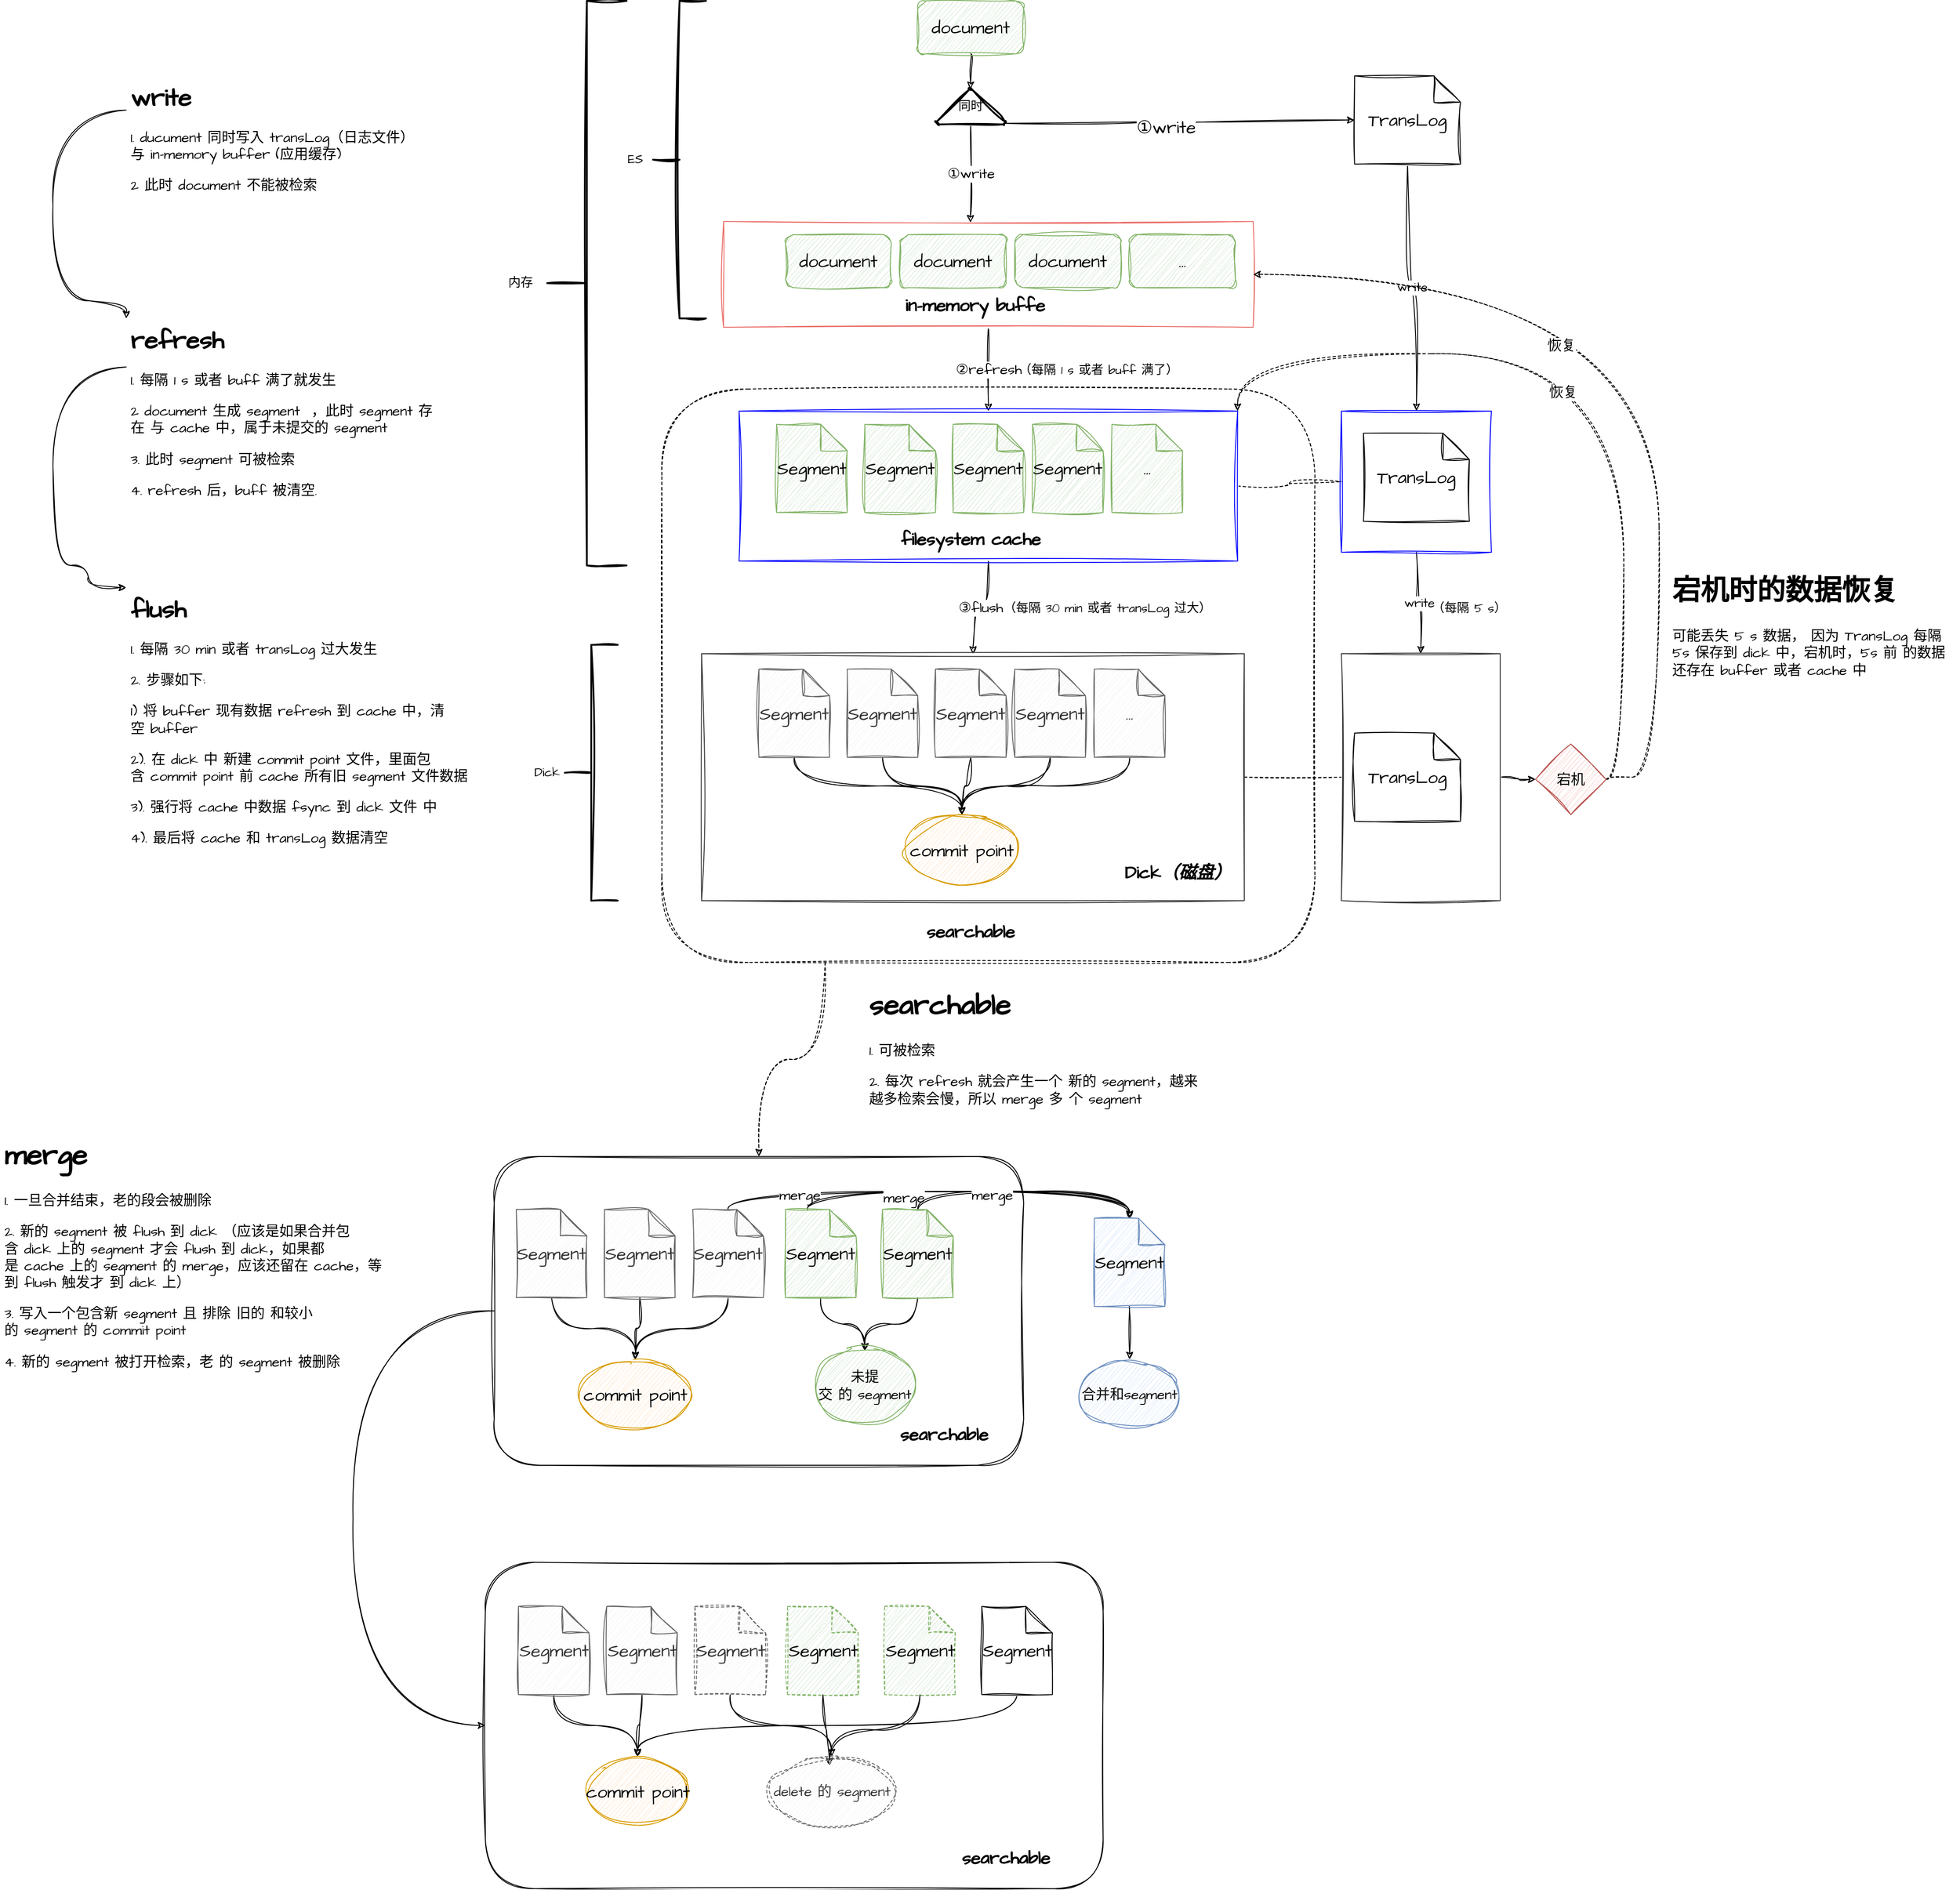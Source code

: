 <mxfile version="20.4.0" type="github">
  <diagram id="C5RBs43oDa-KdzZeNtuy" name="Page-1">
    <mxGraphModel dx="2557" dy="952" grid="1" gridSize="10" guides="1" tooltips="1" connect="1" arrows="0" fold="1" page="1" pageScale="1" pageWidth="827" pageHeight="1169" math="0" shadow="0">
      <root>
        <mxCell id="WIyWlLk6GJQsqaUBKTNV-0" />
        <mxCell id="WIyWlLk6GJQsqaUBKTNV-1" parent="WIyWlLk6GJQsqaUBKTNV-0" />
        <mxCell id="B6rhOWFwD2jO_KiX5RUi-125" value="" style="rounded=1;whiteSpace=wrap;html=1;glass=0;sketch=1;hachureGap=4;jiggle=2;fontFamily=Architects Daughter;fontSource=https%3A%2F%2Ffonts.googleapis.com%2Fcss%3Ffamily%3DArchitects%2BDaughter;fontSize=16;" vertex="1" parent="WIyWlLk6GJQsqaUBKTNV-1">
          <mxGeometry x="-150" y="1890" width="700" height="370" as="geometry" />
        </mxCell>
        <mxCell id="B6rhOWFwD2jO_KiX5RUi-90" style="edgeStyle=orthogonalEdgeStyle;curved=1;rounded=0;sketch=1;hachureGap=4;jiggle=2;orthogonalLoop=1;jettySize=auto;html=1;exitX=0.25;exitY=1;exitDx=0;exitDy=0;dashed=1;fontFamily=Architects Daughter;fontSource=https%3A%2F%2Ffonts.googleapis.com%2Fcss%3Ffamily%3DArchitects%2BDaughter;fontSize=16;endArrow=classic;endFill=1;" edge="1" parent="WIyWlLk6GJQsqaUBKTNV-1" source="B6rhOWFwD2jO_KiX5RUi-83" target="B6rhOWFwD2jO_KiX5RUi-91">
          <mxGeometry relative="1" as="geometry">
            <mxPoint x="235.714" y="1570" as="targetPoint" />
          </mxGeometry>
        </mxCell>
        <mxCell id="B6rhOWFwD2jO_KiX5RUi-83" value="" style="rounded=1;whiteSpace=wrap;html=1;sketch=1;hachureGap=4;jiggle=2;strokeColor=#000000;fontFamily=Architects Daughter;fontSource=https%3A%2F%2Ffonts.googleapis.com%2Fcss%3Ffamily%3DArchitects%2BDaughter;fontSize=16;dashed=1;fillColor=none;glass=0;" vertex="1" parent="WIyWlLk6GJQsqaUBKTNV-1">
          <mxGeometry x="50" y="560" width="740" height="650" as="geometry" />
        </mxCell>
        <mxCell id="B6rhOWFwD2jO_KiX5RUi-1" value="①write" style="edgeStyle=orthogonalEdgeStyle;rounded=0;sketch=1;hachureGap=4;jiggle=2;orthogonalLoop=1;jettySize=auto;html=1;fontFamily=Architects Daughter;fontSource=https%3A%2F%2Ffonts.googleapis.com%2Fcss%3Ffamily%3DArchitects%2BDaughter;fontSize=16;entryX=0.466;entryY=0.011;entryDx=0;entryDy=0;entryPerimeter=0;exitX=0.5;exitY=1;exitDx=0;exitDy=0;exitPerimeter=0;curved=1;" edge="1" parent="WIyWlLk6GJQsqaUBKTNV-1" source="B6rhOWFwD2jO_KiX5RUi-53" target="B6rhOWFwD2jO_KiX5RUi-2">
          <mxGeometry relative="1" as="geometry">
            <mxPoint x="400" y="360" as="targetPoint" />
          </mxGeometry>
        </mxCell>
        <mxCell id="B6rhOWFwD2jO_KiX5RUi-7" style="edgeStyle=orthogonalEdgeStyle;rounded=0;sketch=1;hachureGap=4;jiggle=2;orthogonalLoop=1;jettySize=auto;html=1;fontFamily=Architects Daughter;fontSource=https%3A%2F%2Ffonts.googleapis.com%2Fcss%3Ffamily%3DArchitects%2BDaughter;fontSize=16;exitX=0.99;exitY=0.97;exitDx=0;exitDy=0;exitPerimeter=0;curved=1;" edge="1" parent="WIyWlLk6GJQsqaUBKTNV-1" source="B6rhOWFwD2jO_KiX5RUi-53" target="B6rhOWFwD2jO_KiX5RUi-8">
          <mxGeometry relative="1" as="geometry">
            <mxPoint x="635" y="270" as="targetPoint" />
          </mxGeometry>
        </mxCell>
        <mxCell id="B6rhOWFwD2jO_KiX5RUi-9" value="①write" style="edgeLabel;html=1;align=center;verticalAlign=middle;resizable=0;points=[];fontSize=20;fontFamily=Architects Daughter;fontStyle=0" vertex="1" connectable="0" parent="B6rhOWFwD2jO_KiX5RUi-7">
          <mxGeometry x="-0.088" y="-4" relative="1" as="geometry">
            <mxPoint as="offset" />
          </mxGeometry>
        </mxCell>
        <mxCell id="B6rhOWFwD2jO_KiX5RUi-55" style="edgeStyle=orthogonalEdgeStyle;curved=1;rounded=0;sketch=1;hachureGap=4;jiggle=2;orthogonalLoop=1;jettySize=auto;html=1;exitX=0.5;exitY=1;exitDx=0;exitDy=0;entryX=0.5;entryY=0;entryDx=0;entryDy=0;entryPerimeter=0;fontFamily=Architects Daughter;fontSource=https%3A%2F%2Ffonts.googleapis.com%2Fcss%3Ffamily%3DArchitects%2BDaughter;fontSize=14;" edge="1" parent="WIyWlLk6GJQsqaUBKTNV-1" source="B6rhOWFwD2jO_KiX5RUi-0" target="B6rhOWFwD2jO_KiX5RUi-53">
          <mxGeometry relative="1" as="geometry" />
        </mxCell>
        <mxCell id="B6rhOWFwD2jO_KiX5RUi-0" value="document" style="rounded=1;whiteSpace=wrap;html=1;sketch=1;hachureGap=4;jiggle=2;fontFamily=Architects Daughter;fontSource=https%3A%2F%2Ffonts.googleapis.com%2Fcss%3Ffamily%3DArchitects%2BDaughter;fontSize=20;fillColor=#d5e8d4;strokeColor=#82b366;" vertex="1" parent="WIyWlLk6GJQsqaUBKTNV-1">
          <mxGeometry x="340" y="120" width="120" height="60" as="geometry" />
        </mxCell>
        <mxCell id="B6rhOWFwD2jO_KiX5RUi-10" value="②refresh" style="edgeStyle=orthogonalEdgeStyle;rounded=0;sketch=1;hachureGap=4;jiggle=2;orthogonalLoop=1;jettySize=auto;html=1;fontFamily=Architects Daughter;fontSource=https%3A%2F%2Ffonts.googleapis.com%2Fcss%3Ffamily%3DArchitects%2BDaughter;fontSize=16;" edge="1" parent="WIyWlLk6GJQsqaUBKTNV-1" source="B6rhOWFwD2jO_KiX5RUi-2" target="B6rhOWFwD2jO_KiX5RUi-11">
          <mxGeometry relative="1" as="geometry">
            <mxPoint x="420" y="520" as="targetPoint" />
          </mxGeometry>
        </mxCell>
        <mxCell id="B6rhOWFwD2jO_KiX5RUi-2" value="" style="rounded=0;whiteSpace=wrap;html=1;sketch=1;hachureGap=4;jiggle=2;fontFamily=Architects Daughter;fontSource=https%3A%2F%2Ffonts.googleapis.com%2Fcss%3Ffamily%3DArchitects%2BDaughter;fontSize=20;strokeColor=#EA6B66;" vertex="1" parent="WIyWlLk6GJQsqaUBKTNV-1">
          <mxGeometry x="120" y="370" width="600" height="120" as="geometry" />
        </mxCell>
        <mxCell id="B6rhOWFwD2jO_KiX5RUi-3" value="document" style="rounded=1;whiteSpace=wrap;html=1;sketch=1;hachureGap=4;jiggle=2;fontFamily=Architects Daughter;fontSource=https%3A%2F%2Ffonts.googleapis.com%2Fcss%3Ffamily%3DArchitects%2BDaughter;fontSize=20;fillColor=#d5e8d4;strokeColor=#82b366;" vertex="1" parent="WIyWlLk6GJQsqaUBKTNV-1">
          <mxGeometry x="190" y="385" width="120" height="60" as="geometry" />
        </mxCell>
        <mxCell id="B6rhOWFwD2jO_KiX5RUi-4" value="document" style="rounded=1;whiteSpace=wrap;html=1;sketch=1;hachureGap=4;jiggle=2;fontFamily=Architects Daughter;fontSource=https%3A%2F%2Ffonts.googleapis.com%2Fcss%3Ffamily%3DArchitects%2BDaughter;fontSize=20;fillColor=#d5e8d4;strokeColor=#82b366;" vertex="1" parent="WIyWlLk6GJQsqaUBKTNV-1">
          <mxGeometry x="320" y="385" width="120" height="60" as="geometry" />
        </mxCell>
        <mxCell id="B6rhOWFwD2jO_KiX5RUi-5" value="document" style="rounded=1;whiteSpace=wrap;html=1;sketch=1;hachureGap=4;jiggle=2;fontFamily=Architects Daughter;fontSource=https%3A%2F%2Ffonts.googleapis.com%2Fcss%3Ffamily%3DArchitects%2BDaughter;fontSize=20;fillColor=#d5e8d4;strokeColor=#82b366;" vertex="1" parent="WIyWlLk6GJQsqaUBKTNV-1">
          <mxGeometry x="450" y="385" width="120" height="60" as="geometry" />
        </mxCell>
        <mxCell id="B6rhOWFwD2jO_KiX5RUi-6" value="..." style="rounded=1;whiteSpace=wrap;html=1;sketch=1;hachureGap=4;jiggle=2;fontFamily=Architects Daughter;fontSource=https%3A%2F%2Ffonts.googleapis.com%2Fcss%3Ffamily%3DArchitects%2BDaughter;fontSize=20;fillColor=#d5e8d4;strokeColor=#82b366;" vertex="1" parent="WIyWlLk6GJQsqaUBKTNV-1">
          <mxGeometry x="580" y="385" width="120" height="60" as="geometry" />
        </mxCell>
        <mxCell id="B6rhOWFwD2jO_KiX5RUi-60" value="write" style="edgeStyle=orthogonalEdgeStyle;curved=1;rounded=0;sketch=1;hachureGap=4;jiggle=2;orthogonalLoop=1;jettySize=auto;html=1;entryX=0.5;entryY=0;entryDx=0;entryDy=0;fontFamily=Architects Daughter;fontSource=https%3A%2F%2Ffonts.googleapis.com%2Fcss%3Ffamily%3DArchitects%2BDaughter;fontSize=14;" edge="1" parent="WIyWlLk6GJQsqaUBKTNV-1" source="B6rhOWFwD2jO_KiX5RUi-8" target="B6rhOWFwD2jO_KiX5RUi-59">
          <mxGeometry relative="1" as="geometry" />
        </mxCell>
        <mxCell id="B6rhOWFwD2jO_KiX5RUi-8" value="TransLog" style="shape=note;whiteSpace=wrap;html=1;backgroundOutline=1;darkOpacity=0.05;sketch=1;hachureGap=4;jiggle=2;fontFamily=Architects Daughter;fontSource=https%3A%2F%2Ffonts.googleapis.com%2Fcss%3Ffamily%3DArchitects%2BDaughter;fontSize=20;" vertex="1" parent="WIyWlLk6GJQsqaUBKTNV-1">
          <mxGeometry x="835" y="205" width="120" height="100" as="geometry" />
        </mxCell>
        <mxCell id="B6rhOWFwD2jO_KiX5RUi-38" value="③flush" style="edgeStyle=orthogonalEdgeStyle;curved=1;rounded=0;sketch=1;hachureGap=4;jiggle=2;orthogonalLoop=1;jettySize=auto;html=1;entryX=0.5;entryY=0;entryDx=0;entryDy=0;fontFamily=Architects Daughter;fontSource=https%3A%2F%2Ffonts.googleapis.com%2Fcss%3Ffamily%3DArchitects%2BDaughter;fontSize=16;" edge="1" parent="WIyWlLk6GJQsqaUBKTNV-1" source="B6rhOWFwD2jO_KiX5RUi-11" target="B6rhOWFwD2jO_KiX5RUi-24">
          <mxGeometry relative="1" as="geometry" />
        </mxCell>
        <mxCell id="B6rhOWFwD2jO_KiX5RUi-61" style="edgeStyle=orthogonalEdgeStyle;curved=1;rounded=0;sketch=1;hachureGap=4;jiggle=2;orthogonalLoop=1;jettySize=auto;html=1;exitX=1;exitY=0.5;exitDx=0;exitDy=0;entryX=0;entryY=0.5;entryDx=0;entryDy=0;fontFamily=Architects Daughter;fontSource=https%3A%2F%2Ffonts.googleapis.com%2Fcss%3Ffamily%3DArchitects%2BDaughter;fontSize=14;endArrow=none;endFill=0;dashed=1;" edge="1" parent="WIyWlLk6GJQsqaUBKTNV-1" source="B6rhOWFwD2jO_KiX5RUi-11" target="B6rhOWFwD2jO_KiX5RUi-59">
          <mxGeometry relative="1" as="geometry" />
        </mxCell>
        <mxCell id="B6rhOWFwD2jO_KiX5RUi-11" value="" style="rounded=0;whiteSpace=wrap;html=1;sketch=1;hachureGap=4;jiggle=2;fontFamily=Architects Daughter;fontSource=https%3A%2F%2Ffonts.googleapis.com%2Fcss%3Ffamily%3DArchitects%2BDaughter;fontSize=20;strokeColor=#0000FF;" vertex="1" parent="WIyWlLk6GJQsqaUBKTNV-1">
          <mxGeometry x="137.5" y="585" width="565" height="170" as="geometry" />
        </mxCell>
        <mxCell id="B6rhOWFwD2jO_KiX5RUi-12" value="Segment" style="shape=note;whiteSpace=wrap;html=1;backgroundOutline=1;darkOpacity=0.05;sketch=1;hachureGap=4;jiggle=2;fontFamily=Architects Daughter;fontSource=https%3A%2F%2Ffonts.googleapis.com%2Fcss%3Ffamily%3DArchitects%2BDaughter;fontSize=20;strokeColor=#82b366;fillColor=#d5e8d4;" vertex="1" parent="WIyWlLk6GJQsqaUBKTNV-1">
          <mxGeometry x="180" y="600" width="80" height="100" as="geometry" />
        </mxCell>
        <mxCell id="B6rhOWFwD2jO_KiX5RUi-13" value="Segment" style="shape=note;whiteSpace=wrap;html=1;backgroundOutline=1;darkOpacity=0.05;sketch=1;hachureGap=4;jiggle=2;fontFamily=Architects Daughter;fontSource=https%3A%2F%2Ffonts.googleapis.com%2Fcss%3Ffamily%3DArchitects%2BDaughter;fontSize=20;fillColor=#d5e8d4;strokeColor=#82b366;" vertex="1" parent="WIyWlLk6GJQsqaUBKTNV-1">
          <mxGeometry x="280" y="600" width="80" height="100" as="geometry" />
        </mxCell>
        <mxCell id="B6rhOWFwD2jO_KiX5RUi-14" value="Segment" style="shape=note;whiteSpace=wrap;html=1;backgroundOutline=1;darkOpacity=0.05;sketch=1;hachureGap=4;jiggle=2;fontFamily=Architects Daughter;fontSource=https%3A%2F%2Ffonts.googleapis.com%2Fcss%3Ffamily%3DArchitects%2BDaughter;fontSize=20;fillColor=#d5e8d4;strokeColor=#82b366;" vertex="1" parent="WIyWlLk6GJQsqaUBKTNV-1">
          <mxGeometry x="380" y="600" width="80" height="100" as="geometry" />
        </mxCell>
        <mxCell id="B6rhOWFwD2jO_KiX5RUi-15" value="Segment" style="shape=note;whiteSpace=wrap;html=1;backgroundOutline=1;darkOpacity=0.05;sketch=1;hachureGap=4;jiggle=2;fontFamily=Architects Daughter;fontSource=https%3A%2F%2Ffonts.googleapis.com%2Fcss%3Ffamily%3DArchitects%2BDaughter;fontSize=20;fillColor=#d5e8d4;strokeColor=#82b366;" vertex="1" parent="WIyWlLk6GJQsqaUBKTNV-1">
          <mxGeometry x="470" y="600" width="80" height="100" as="geometry" />
        </mxCell>
        <mxCell id="B6rhOWFwD2jO_KiX5RUi-16" value="..." style="shape=note;whiteSpace=wrap;html=1;backgroundOutline=1;darkOpacity=0.05;sketch=1;hachureGap=4;jiggle=2;fontFamily=Architects Daughter;fontSource=https%3A%2F%2Ffonts.googleapis.com%2Fcss%3Ffamily%3DArchitects%2BDaughter;fontSize=20;fillColor=#d5e8d4;strokeColor=#82b366;" vertex="1" parent="WIyWlLk6GJQsqaUBKTNV-1">
          <mxGeometry x="560" y="600" width="80" height="100" as="geometry" />
        </mxCell>
        <mxCell id="B6rhOWFwD2jO_KiX5RUi-67" style="edgeStyle=orthogonalEdgeStyle;curved=1;rounded=0;sketch=1;hachureGap=4;jiggle=2;orthogonalLoop=1;jettySize=auto;html=1;exitX=1;exitY=0.5;exitDx=0;exitDy=0;dashed=1;fontFamily=Architects Daughter;fontSource=https%3A%2F%2Ffonts.googleapis.com%2Fcss%3Ffamily%3DArchitects%2BDaughter;fontSize=14;endArrow=none;endFill=0;" edge="1" parent="WIyWlLk6GJQsqaUBKTNV-1" source="B6rhOWFwD2jO_KiX5RUi-24" target="B6rhOWFwD2jO_KiX5RUi-63">
          <mxGeometry relative="1" as="geometry" />
        </mxCell>
        <mxCell id="B6rhOWFwD2jO_KiX5RUi-24" value="" style="rounded=0;whiteSpace=wrap;html=1;sketch=1;hachureGap=4;jiggle=2;fontFamily=Architects Daughter;fontSource=https%3A%2F%2Ffonts.googleapis.com%2Fcss%3Ffamily%3DArchitects%2BDaughter;fontSize=20;strokeColor=#333333;" vertex="1" parent="WIyWlLk6GJQsqaUBKTNV-1">
          <mxGeometry x="95" y="860" width="615" height="280" as="geometry" />
        </mxCell>
        <mxCell id="B6rhOWFwD2jO_KiX5RUi-25" style="edgeStyle=orthogonalEdgeStyle;rounded=0;sketch=1;hachureGap=4;jiggle=2;orthogonalLoop=1;jettySize=auto;html=1;fontFamily=Architects Daughter;fontSource=https%3A%2F%2Ffonts.googleapis.com%2Fcss%3Ffamily%3DArchitects%2BDaughter;fontSize=16;curved=1;exitX=0.5;exitY=1;exitDx=0;exitDy=0;exitPerimeter=0;" edge="1" parent="WIyWlLk6GJQsqaUBKTNV-1" source="B6rhOWFwD2jO_KiX5RUi-26" target="B6rhOWFwD2jO_KiX5RUi-35">
          <mxGeometry relative="1" as="geometry" />
        </mxCell>
        <mxCell id="B6rhOWFwD2jO_KiX5RUi-26" value="Segment" style="shape=note;whiteSpace=wrap;html=1;backgroundOutline=1;darkOpacity=0.05;sketch=1;hachureGap=4;jiggle=2;fontFamily=Architects Daughter;fontSource=https%3A%2F%2Ffonts.googleapis.com%2Fcss%3Ffamily%3DArchitects%2BDaughter;fontSize=20;fillColor=#f5f5f5;fontColor=#333333;strokeColor=#666666;" vertex="1" parent="WIyWlLk6GJQsqaUBKTNV-1">
          <mxGeometry x="160" y="877.5" width="80" height="100" as="geometry" />
        </mxCell>
        <mxCell id="B6rhOWFwD2jO_KiX5RUi-27" style="edgeStyle=orthogonalEdgeStyle;curved=1;rounded=0;sketch=1;hachureGap=4;jiggle=2;orthogonalLoop=1;jettySize=auto;html=1;entryX=0.5;entryY=0;entryDx=0;entryDy=0;fontFamily=Architects Daughter;fontSource=https%3A%2F%2Ffonts.googleapis.com%2Fcss%3Ffamily%3DArchitects%2BDaughter;fontSize=16;" edge="1" parent="WIyWlLk6GJQsqaUBKTNV-1" source="B6rhOWFwD2jO_KiX5RUi-28" target="B6rhOWFwD2jO_KiX5RUi-35">
          <mxGeometry relative="1" as="geometry" />
        </mxCell>
        <mxCell id="B6rhOWFwD2jO_KiX5RUi-28" value="Segment" style="shape=note;whiteSpace=wrap;html=1;backgroundOutline=1;darkOpacity=0.05;sketch=1;hachureGap=4;jiggle=2;fontFamily=Architects Daughter;fontSource=https%3A%2F%2Ffonts.googleapis.com%2Fcss%3Ffamily%3DArchitects%2BDaughter;fontSize=20;fillColor=#f5f5f5;fontColor=#333333;strokeColor=#666666;" vertex="1" parent="WIyWlLk6GJQsqaUBKTNV-1">
          <mxGeometry x="260" y="877.5" width="80" height="100" as="geometry" />
        </mxCell>
        <mxCell id="B6rhOWFwD2jO_KiX5RUi-29" style="edgeStyle=orthogonalEdgeStyle;curved=1;rounded=0;sketch=1;hachureGap=4;jiggle=2;orthogonalLoop=1;jettySize=auto;html=1;entryX=0.5;entryY=0;entryDx=0;entryDy=0;fontFamily=Architects Daughter;fontSource=https%3A%2F%2Ffonts.googleapis.com%2Fcss%3Ffamily%3DArchitects%2BDaughter;fontSize=16;" edge="1" parent="WIyWlLk6GJQsqaUBKTNV-1" source="B6rhOWFwD2jO_KiX5RUi-30" target="B6rhOWFwD2jO_KiX5RUi-35">
          <mxGeometry relative="1" as="geometry" />
        </mxCell>
        <mxCell id="B6rhOWFwD2jO_KiX5RUi-30" value="Segment" style="shape=note;whiteSpace=wrap;html=1;backgroundOutline=1;darkOpacity=0.05;sketch=1;hachureGap=4;jiggle=2;fontFamily=Architects Daughter;fontSource=https%3A%2F%2Ffonts.googleapis.com%2Fcss%3Ffamily%3DArchitects%2BDaughter;fontSize=20;fillColor=#f5f5f5;fontColor=#333333;strokeColor=#666666;" vertex="1" parent="WIyWlLk6GJQsqaUBKTNV-1">
          <mxGeometry x="360" y="877.5" width="80" height="100" as="geometry" />
        </mxCell>
        <mxCell id="B6rhOWFwD2jO_KiX5RUi-31" style="edgeStyle=orthogonalEdgeStyle;curved=1;rounded=0;sketch=1;hachureGap=4;jiggle=2;orthogonalLoop=1;jettySize=auto;html=1;entryX=0.5;entryY=0;entryDx=0;entryDy=0;fontFamily=Architects Daughter;fontSource=https%3A%2F%2Ffonts.googleapis.com%2Fcss%3Ffamily%3DArchitects%2BDaughter;fontSize=16;exitX=0.5;exitY=1;exitDx=0;exitDy=0;exitPerimeter=0;" edge="1" parent="WIyWlLk6GJQsqaUBKTNV-1" source="B6rhOWFwD2jO_KiX5RUi-32" target="B6rhOWFwD2jO_KiX5RUi-35">
          <mxGeometry relative="1" as="geometry" />
        </mxCell>
        <mxCell id="B6rhOWFwD2jO_KiX5RUi-32" value="Segment" style="shape=note;whiteSpace=wrap;html=1;backgroundOutline=1;darkOpacity=0.05;sketch=1;hachureGap=4;jiggle=2;fontFamily=Architects Daughter;fontSource=https%3A%2F%2Ffonts.googleapis.com%2Fcss%3Ffamily%3DArchitects%2BDaughter;fontSize=20;fillColor=#f5f5f5;fontColor=#333333;strokeColor=#666666;" vertex="1" parent="WIyWlLk6GJQsqaUBKTNV-1">
          <mxGeometry x="450" y="877.5" width="80" height="100" as="geometry" />
        </mxCell>
        <mxCell id="B6rhOWFwD2jO_KiX5RUi-33" style="edgeStyle=orthogonalEdgeStyle;curved=1;rounded=0;sketch=1;hachureGap=4;jiggle=2;orthogonalLoop=1;jettySize=auto;html=1;fontFamily=Architects Daughter;fontSource=https%3A%2F%2Ffonts.googleapis.com%2Fcss%3Ffamily%3DArchitects%2BDaughter;fontSize=16;exitX=0.5;exitY=1;exitDx=0;exitDy=0;exitPerimeter=0;" edge="1" parent="WIyWlLk6GJQsqaUBKTNV-1" source="B6rhOWFwD2jO_KiX5RUi-34" target="B6rhOWFwD2jO_KiX5RUi-35">
          <mxGeometry relative="1" as="geometry" />
        </mxCell>
        <mxCell id="B6rhOWFwD2jO_KiX5RUi-34" value="..." style="shape=note;whiteSpace=wrap;html=1;backgroundOutline=1;darkOpacity=0.05;sketch=1;hachureGap=4;jiggle=2;fontFamily=Architects Daughter;fontSource=https%3A%2F%2Ffonts.googleapis.com%2Fcss%3Ffamily%3DArchitects%2BDaughter;fontSize=20;fillColor=#f5f5f5;fontColor=#333333;strokeColor=#666666;" vertex="1" parent="WIyWlLk6GJQsqaUBKTNV-1">
          <mxGeometry x="540" y="877.5" width="80" height="100" as="geometry" />
        </mxCell>
        <mxCell id="B6rhOWFwD2jO_KiX5RUi-35" value="commit point" style="ellipse;whiteSpace=wrap;html=1;sketch=1;hachureGap=4;jiggle=2;fontFamily=Architects Daughter;fontSource=https%3A%2F%2Ffonts.googleapis.com%2Fcss%3Ffamily%3DArchitects%2BDaughter;fontSize=20;fillColor=#ffe6cc;strokeColor=#d79b00;" vertex="1" parent="WIyWlLk6GJQsqaUBKTNV-1">
          <mxGeometry x="330" y="1042.5" width="120" height="80" as="geometry" />
        </mxCell>
        <mxCell id="B6rhOWFwD2jO_KiX5RUi-36" value="in-memory buffe" style="text;html=1;strokeColor=none;fillColor=none;align=center;verticalAlign=middle;whiteSpace=wrap;rounded=0;sketch=1;hachureGap=4;jiggle=2;fontFamily=Architects Daughter;fontSource=https%3A%2F%2Ffonts.googleapis.com%2Fcss%3Ffamily%3DArchitects%2BDaughter;fontSize=20;fontStyle=1" vertex="1" parent="WIyWlLk6GJQsqaUBKTNV-1">
          <mxGeometry x="310" y="450" width="190" height="30" as="geometry" />
        </mxCell>
        <mxCell id="B6rhOWFwD2jO_KiX5RUi-37" value="filesystem cache" style="text;html=1;strokeColor=none;fillColor=none;align=center;verticalAlign=middle;whiteSpace=wrap;rounded=0;sketch=1;hachureGap=4;jiggle=2;fontFamily=Architects Daughter;fontSource=https%3A%2F%2Ffonts.googleapis.com%2Fcss%3Ffamily%3DArchitects%2BDaughter;fontSize=20;fontStyle=1" vertex="1" parent="WIyWlLk6GJQsqaUBKTNV-1">
          <mxGeometry x="305" y="715" width="190" height="30" as="geometry" />
        </mxCell>
        <mxCell id="B6rhOWFwD2jO_KiX5RUi-39" value="Dick&lt;i&gt;（磁盘）&lt;/i&gt;" style="text;html=1;strokeColor=none;fillColor=none;align=center;verticalAlign=middle;whiteSpace=wrap;rounded=0;sketch=1;hachureGap=4;jiggle=2;fontFamily=Architects Daughter;fontSource=https%3A%2F%2Ffonts.googleapis.com%2Fcss%3Ffamily%3DArchitects%2BDaughter;fontSize=20;fontStyle=1" vertex="1" parent="WIyWlLk6GJQsqaUBKTNV-1">
          <mxGeometry x="540" y="1092.5" width="190" height="30" as="geometry" />
        </mxCell>
        <mxCell id="B6rhOWFwD2jO_KiX5RUi-41" value="（每隔 1&amp;nbsp;s&amp;nbsp;或者&amp;nbsp;buff&amp;nbsp;满了）" style="text;html=1;strokeColor=none;fillColor=none;align=center;verticalAlign=middle;whiteSpace=wrap;rounded=0;dashed=1;sketch=1;hachureGap=4;jiggle=2;fontFamily=Architects Daughter;fontSize=14;fontSource=https%3A%2F%2Ffonts.googleapis.com%2Fcss%3Ffamily%3DArchitects%2BDaughter;" vertex="1" parent="WIyWlLk6GJQsqaUBKTNV-1">
          <mxGeometry x="420" y="534" width="250" height="10" as="geometry" />
        </mxCell>
        <mxCell id="B6rhOWFwD2jO_KiX5RUi-45" value="（每隔 30&amp;nbsp;min&amp;nbsp;或者&amp;nbsp;transLog&amp;nbsp;过大）" style="text;html=1;strokeColor=none;fillColor=none;align=center;verticalAlign=middle;whiteSpace=wrap;rounded=0;dashed=1;sketch=1;hachureGap=4;jiggle=2;fontFamily=Architects Daughter;fontSize=14;fontSource=https%3A%2F%2Ffonts.googleapis.com%2Fcss%3Ffamily%3DArchitects%2BDaughter;" vertex="1" parent="WIyWlLk6GJQsqaUBKTNV-1">
          <mxGeometry x="410" y="804" width="290" height="10" as="geometry" />
        </mxCell>
        <mxCell id="B6rhOWFwD2jO_KiX5RUi-46" value="" style="strokeWidth=2;html=1;shape=mxgraph.flowchart.annotation_2;align=left;labelPosition=right;pointerEvents=1;sketch=1;hachureGap=4;jiggle=2;strokeColor=#000000;fontFamily=Architects Daughter;fontSource=https%3A%2F%2Ffonts.googleapis.com%2Fcss%3Ffamily%3DArchitects%2BDaughter;fontSize=14;" vertex="1" parent="WIyWlLk6GJQsqaUBKTNV-1">
          <mxGeometry x="40" y="120" width="60" height="360" as="geometry" />
        </mxCell>
        <mxCell id="B6rhOWFwD2jO_KiX5RUi-47" value="ES" style="text;html=1;strokeColor=none;fillColor=none;align=center;verticalAlign=middle;whiteSpace=wrap;rounded=0;sketch=1;hachureGap=4;jiggle=2;fontFamily=Architects Daughter;fontSource=https%3A%2F%2Ffonts.googleapis.com%2Fcss%3Ffamily%3DArchitects%2BDaughter;fontSize=14;" vertex="1" parent="WIyWlLk6GJQsqaUBKTNV-1">
          <mxGeometry x="-10" y="285" width="60" height="30" as="geometry" />
        </mxCell>
        <mxCell id="B6rhOWFwD2jO_KiX5RUi-48" value="" style="strokeWidth=2;html=1;shape=mxgraph.flowchart.annotation_2;align=left;labelPosition=right;pointerEvents=1;sketch=1;hachureGap=4;jiggle=2;strokeColor=#000000;fontFamily=Architects Daughter;fontSource=https%3A%2F%2Ffonts.googleapis.com%2Fcss%3Ffamily%3DArchitects%2BDaughter;fontSize=14;" vertex="1" parent="WIyWlLk6GJQsqaUBKTNV-1">
          <mxGeometry x="-80" y="120" width="90" height="640" as="geometry" />
        </mxCell>
        <mxCell id="B6rhOWFwD2jO_KiX5RUi-49" value="内存" style="text;html=1;strokeColor=none;fillColor=none;align=center;verticalAlign=middle;whiteSpace=wrap;rounded=0;sketch=1;hachureGap=4;jiggle=2;fontFamily=Architects Daughter;fontSource=https%3A%2F%2Ffonts.googleapis.com%2Fcss%3Ffamily%3DArchitects%2BDaughter;fontSize=14;" vertex="1" parent="WIyWlLk6GJQsqaUBKTNV-1">
          <mxGeometry x="-140" y="425" width="60" height="30" as="geometry" />
        </mxCell>
        <mxCell id="B6rhOWFwD2jO_KiX5RUi-50" value="" style="strokeWidth=2;html=1;shape=mxgraph.flowchart.annotation_2;align=left;labelPosition=right;pointerEvents=1;sketch=1;hachureGap=4;jiggle=2;strokeColor=#000000;fontFamily=Architects Daughter;fontSource=https%3A%2F%2Ffonts.googleapis.com%2Fcss%3Ffamily%3DArchitects%2BDaughter;fontSize=14;" vertex="1" parent="WIyWlLk6GJQsqaUBKTNV-1">
          <mxGeometry x="-60" y="850" width="60" height="290" as="geometry" />
        </mxCell>
        <mxCell id="B6rhOWFwD2jO_KiX5RUi-51" value="Dick" style="text;html=1;strokeColor=none;fillColor=none;align=center;verticalAlign=middle;whiteSpace=wrap;rounded=0;sketch=1;hachureGap=4;jiggle=2;fontFamily=Architects Daughter;fontSource=https%3A%2F%2Ffonts.googleapis.com%2Fcss%3Ffamily%3DArchitects%2BDaughter;fontSize=14;" vertex="1" parent="WIyWlLk6GJQsqaUBKTNV-1">
          <mxGeometry x="-110" y="980" width="60" height="30" as="geometry" />
        </mxCell>
        <mxCell id="B6rhOWFwD2jO_KiX5RUi-53" value="同时" style="strokeWidth=2;html=1;shape=mxgraph.flowchart.extract_or_measurement;whiteSpace=wrap;sketch=1;hachureGap=4;jiggle=2;strokeColor=#000000;fontFamily=Architects Daughter;fontSource=https%3A%2F%2Ffonts.googleapis.com%2Fcss%3Ffamily%3DArchitects%2BDaughter;fontSize=14;" vertex="1" parent="WIyWlLk6GJQsqaUBKTNV-1">
          <mxGeometry x="361.25" y="220" width="77.5" height="40" as="geometry" />
        </mxCell>
        <mxCell id="B6rhOWFwD2jO_KiX5RUi-65" value="write" style="edgeStyle=orthogonalEdgeStyle;curved=1;rounded=0;sketch=1;hachureGap=4;jiggle=2;orthogonalLoop=1;jettySize=auto;html=1;exitX=0.5;exitY=1;exitDx=0;exitDy=0;entryX=0.5;entryY=0;entryDx=0;entryDy=0;fontFamily=Architects Daughter;fontSource=https%3A%2F%2Ffonts.googleapis.com%2Fcss%3Ffamily%3DArchitects%2BDaughter;fontSize=14;endArrow=classic;endFill=1;" edge="1" parent="WIyWlLk6GJQsqaUBKTNV-1" source="B6rhOWFwD2jO_KiX5RUi-59" target="B6rhOWFwD2jO_KiX5RUi-63">
          <mxGeometry relative="1" as="geometry" />
        </mxCell>
        <mxCell id="B6rhOWFwD2jO_KiX5RUi-59" value="" style="rounded=0;whiteSpace=wrap;html=1;sketch=1;hachureGap=4;jiggle=2;fontFamily=Architects Daughter;fontSource=https%3A%2F%2Ffonts.googleapis.com%2Fcss%3Ffamily%3DArchitects%2BDaughter;fontSize=20;strokeColor=#0000FF;" vertex="1" parent="WIyWlLk6GJQsqaUBKTNV-1">
          <mxGeometry x="820" y="585" width="170" height="160" as="geometry" />
        </mxCell>
        <mxCell id="B6rhOWFwD2jO_KiX5RUi-62" value="TransLog" style="shape=note;whiteSpace=wrap;html=1;backgroundOutline=1;darkOpacity=0.05;sketch=1;hachureGap=4;jiggle=2;fontFamily=Architects Daughter;fontSource=https%3A%2F%2Ffonts.googleapis.com%2Fcss%3Ffamily%3DArchitects%2BDaughter;fontSize=20;" vertex="1" parent="WIyWlLk6GJQsqaUBKTNV-1">
          <mxGeometry x="845" y="610" width="120" height="100" as="geometry" />
        </mxCell>
        <mxCell id="B6rhOWFwD2jO_KiX5RUi-77" style="edgeStyle=orthogonalEdgeStyle;curved=1;rounded=0;sketch=1;hachureGap=4;jiggle=2;orthogonalLoop=1;jettySize=auto;html=1;exitX=1;exitY=0.5;exitDx=0;exitDy=0;fontFamily=Architects Daughter;fontSource=https%3A%2F%2Ffonts.googleapis.com%2Fcss%3Ffamily%3DArchitects%2BDaughter;fontSize=16;endArrow=classic;endFill=1;" edge="1" parent="WIyWlLk6GJQsqaUBKTNV-1" source="B6rhOWFwD2jO_KiX5RUi-63" target="B6rhOWFwD2jO_KiX5RUi-78">
          <mxGeometry relative="1" as="geometry">
            <mxPoint x="1040" y="999.714" as="targetPoint" />
          </mxGeometry>
        </mxCell>
        <mxCell id="B6rhOWFwD2jO_KiX5RUi-63" value="" style="rounded=0;whiteSpace=wrap;html=1;sketch=1;hachureGap=4;jiggle=2;fontFamily=Architects Daughter;fontSource=https%3A%2F%2Ffonts.googleapis.com%2Fcss%3Ffamily%3DArchitects%2BDaughter;fontSize=20;strokeColor=#333333;" vertex="1" parent="WIyWlLk6GJQsqaUBKTNV-1">
          <mxGeometry x="820" y="860" width="180" height="280" as="geometry" />
        </mxCell>
        <mxCell id="B6rhOWFwD2jO_KiX5RUi-64" value="TransLog" style="shape=note;whiteSpace=wrap;html=1;backgroundOutline=1;darkOpacity=0.05;sketch=1;hachureGap=4;jiggle=2;fontFamily=Architects Daughter;fontSource=https%3A%2F%2Ffonts.googleapis.com%2Fcss%3Ffamily%3DArchitects%2BDaughter;fontSize=20;" vertex="1" parent="WIyWlLk6GJQsqaUBKTNV-1">
          <mxGeometry x="835" y="950" width="120" height="100" as="geometry" />
        </mxCell>
        <mxCell id="B6rhOWFwD2jO_KiX5RUi-66" value="（每隔 5 s）" style="text;html=1;strokeColor=none;fillColor=none;align=center;verticalAlign=middle;whiteSpace=wrap;rounded=0;dashed=1;sketch=1;hachureGap=4;jiggle=2;fontFamily=Architects Daughter;fontSize=14;fontSource=https%3A%2F%2Ffonts.googleapis.com%2Fcss%3Ffamily%3DArchitects%2BDaughter;" vertex="1" parent="WIyWlLk6GJQsqaUBKTNV-1">
          <mxGeometry x="820" y="804" width="290" height="10" as="geometry" />
        </mxCell>
        <mxCell id="B6rhOWFwD2jO_KiX5RUi-75" style="edgeStyle=orthogonalEdgeStyle;curved=1;rounded=0;sketch=1;hachureGap=4;jiggle=2;orthogonalLoop=1;jettySize=auto;html=1;exitX=0;exitY=0.25;exitDx=0;exitDy=0;entryX=0;entryY=0;entryDx=0;entryDy=0;fontFamily=Architects Daughter;fontSource=https%3A%2F%2Ffonts.googleapis.com%2Fcss%3Ffamily%3DArchitects%2BDaughter;fontSize=16;endArrow=classic;endFill=1;" edge="1" parent="WIyWlLk6GJQsqaUBKTNV-1" source="B6rhOWFwD2jO_KiX5RUi-68" target="B6rhOWFwD2jO_KiX5RUi-70">
          <mxGeometry relative="1" as="geometry">
            <Array as="points">
              <mxPoint x="-640" y="535" />
              <mxPoint x="-640" y="760" />
              <mxPoint x="-600" y="760" />
              <mxPoint x="-600" y="785" />
            </Array>
          </mxGeometry>
        </mxCell>
        <mxCell id="B6rhOWFwD2jO_KiX5RUi-68" value="&lt;h1&gt;refresh&lt;/h1&gt;&lt;p style=&quot;font-size: 16px;&quot;&gt;&lt;span style=&quot;font-size: 15px;&quot;&gt;1&lt;/span&gt;&lt;font style=&quot;font-size: 16px;&quot;&gt;.&amp;nbsp;每隔 1&amp;nbsp;s&amp;nbsp;或者&amp;nbsp;buff&amp;nbsp;满了就发生&lt;/font&gt;&lt;/p&gt;&lt;p style=&quot;font-size: 16px;&quot;&gt;&lt;font style=&quot;font-size: 16px;&quot;&gt;2&amp;nbsp;document&amp;nbsp;生成&amp;nbsp;segment&amp;nbsp; ，此时&amp;nbsp;segment&amp;nbsp;存在&amp;nbsp;与&amp;nbsp;cache&amp;nbsp;中，属于未提交的&amp;nbsp;segment&lt;/font&gt;&lt;/p&gt;&lt;p style=&quot;font-size: 16px;&quot;&gt;&lt;font style=&quot;font-size: 16px;&quot;&gt;3.&amp;nbsp;此时&amp;nbsp;segment&amp;nbsp;可被检索&lt;/font&gt;&lt;/p&gt;&lt;p style=&quot;font-size: 16px;&quot;&gt;&lt;font style=&quot;font-size: 16px;&quot;&gt;4.&amp;nbsp;refresh&amp;nbsp;后，buff&amp;nbsp;被清空.&lt;/font&gt;&lt;/p&gt;" style="text;html=1;strokeColor=none;fillColor=none;spacing=5;spacingTop=-20;whiteSpace=wrap;overflow=hidden;rounded=0;sketch=1;hachureGap=4;jiggle=2;fontFamily=Architects Daughter;fontSource=https%3A%2F%2Ffonts.googleapis.com%2Fcss%3Ffamily%3DArchitects%2BDaughter;fontSize=14;" vertex="1" parent="WIyWlLk6GJQsqaUBKTNV-1">
          <mxGeometry x="-557" y="480" width="397" height="220" as="geometry" />
        </mxCell>
        <mxCell id="B6rhOWFwD2jO_KiX5RUi-71" style="edgeStyle=orthogonalEdgeStyle;curved=1;rounded=0;sketch=1;hachureGap=4;jiggle=2;orthogonalLoop=1;jettySize=auto;html=1;exitX=0;exitY=0.25;exitDx=0;exitDy=0;entryX=0;entryY=0;entryDx=0;entryDy=0;fontFamily=Architects Daughter;fontSource=https%3A%2F%2Ffonts.googleapis.com%2Fcss%3Ffamily%3DArchitects%2BDaughter;fontSize=16;endArrow=classic;endFill=1;" edge="1" parent="WIyWlLk6GJQsqaUBKTNV-1" source="B6rhOWFwD2jO_KiX5RUi-69" target="B6rhOWFwD2jO_KiX5RUi-68">
          <mxGeometry relative="1" as="geometry">
            <Array as="points">
              <mxPoint x="-640" y="244" />
              <mxPoint x="-640" y="460" />
              <mxPoint x="-557" y="460" />
            </Array>
          </mxGeometry>
        </mxCell>
        <mxCell id="B6rhOWFwD2jO_KiX5RUi-69" value="&lt;h1&gt;write&lt;/h1&gt;&lt;p style=&quot;font-size: 16px;&quot;&gt;&lt;span style=&quot;font-size: 15px;&quot;&gt;1&lt;/span&gt;&lt;font style=&quot;font-size: 16px;&quot;&gt;.&amp;nbsp;ducument&amp;nbsp;同时写入&amp;nbsp;transLog（日志文件）与&amp;nbsp;in-memory&amp;nbsp;buffer (应用缓存)&lt;/font&gt;&lt;/p&gt;&lt;p style=&quot;font-size: 16px;&quot;&gt;&lt;font style=&quot;font-size: 16px;&quot;&gt;2&amp;nbsp;此时&amp;nbsp;document&amp;nbsp;不能被检索&lt;/font&gt;&lt;/p&gt;" style="text;html=1;strokeColor=none;fillColor=none;spacing=5;spacingTop=-20;whiteSpace=wrap;overflow=hidden;rounded=0;sketch=1;hachureGap=4;jiggle=2;fontFamily=Architects Daughter;fontSource=https%3A%2F%2Ffonts.googleapis.com%2Fcss%3Ffamily%3DArchitects%2BDaughter;fontSize=14;" vertex="1" parent="WIyWlLk6GJQsqaUBKTNV-1">
          <mxGeometry x="-557" y="205" width="367" height="155" as="geometry" />
        </mxCell>
        <mxCell id="B6rhOWFwD2jO_KiX5RUi-70" value="&lt;h1&gt;flush&lt;/h1&gt;&lt;p style=&quot;font-size: 16px;&quot;&gt;&lt;span style=&quot;font-size: 15px;&quot;&gt;1&lt;/span&gt;&lt;font style=&quot;font-size: 16px;&quot;&gt;.&amp;nbsp;每隔 30&amp;nbsp;min&amp;nbsp;或者&amp;nbsp;transLog&amp;nbsp;过大发生&lt;/font&gt;&lt;/p&gt;&lt;p style=&quot;font-size: 16px;&quot;&gt;2.&amp;nbsp;步骤如下:&lt;/p&gt;&lt;p style=&quot;font-size: 16px;&quot;&gt;&lt;font style=&quot;font-size: 16px;&quot;&gt;1) 将&amp;nbsp;buffer&amp;nbsp;现有数据&amp;nbsp;refresh&amp;nbsp;到&amp;nbsp;cache&amp;nbsp;中，清空&amp;nbsp;buffer&lt;/font&gt;&lt;/p&gt;&lt;p style=&quot;font-size: 16px;&quot;&gt;&lt;font style=&quot;font-size: 16px;&quot;&gt;2).&amp;nbsp;在&amp;nbsp;dick&amp;nbsp;中&amp;nbsp;新建&amp;nbsp;commit&amp;nbsp;point&amp;nbsp;文件，里面包含&amp;nbsp;commit&amp;nbsp;point&amp;nbsp;前&amp;nbsp;cache&amp;nbsp;所有旧&amp;nbsp;segment&amp;nbsp;文件数据&lt;/font&gt;&lt;/p&gt;&lt;p style=&quot;font-size: 16px;&quot;&gt;&lt;font style=&quot;font-size: 16px;&quot;&gt;3).&amp;nbsp;强行将&amp;nbsp;cache&amp;nbsp;中数据&amp;nbsp;fsync&amp;nbsp;到&amp;nbsp;dick&amp;nbsp;文件&amp;nbsp;中&lt;/font&gt;&lt;/p&gt;&lt;p style=&quot;font-size: 16px;&quot;&gt;4).&amp;nbsp;最后将&amp;nbsp;cache&amp;nbsp;和&amp;nbsp;transLog&amp;nbsp;数据清空&lt;/p&gt;" style="text;html=1;strokeColor=none;fillColor=none;spacing=5;spacingTop=-20;whiteSpace=wrap;overflow=hidden;rounded=0;sketch=1;hachureGap=4;jiggle=2;fontFamily=Architects Daughter;fontSource=https%3A%2F%2Ffonts.googleapis.com%2Fcss%3Ffamily%3DArchitects%2BDaughter;fontSize=14;" vertex="1" parent="WIyWlLk6GJQsqaUBKTNV-1">
          <mxGeometry x="-557" y="785" width="430" height="315" as="geometry" />
        </mxCell>
        <mxCell id="B6rhOWFwD2jO_KiX5RUi-76" value="&lt;h1&gt;宕机时的数据恢复&lt;/h1&gt;&lt;p&gt;可能丢失 5&amp;nbsp;s&amp;nbsp;数据，&amp;nbsp;因为 TransLog&amp;nbsp;每隔 5s&amp;nbsp;保存到&amp;nbsp;dick&amp;nbsp;中，宕机时，5s&amp;nbsp;前&amp;nbsp;的数据还存在&amp;nbsp;buffer&amp;nbsp;或者&amp;nbsp;cache&amp;nbsp;中&lt;/p&gt;" style="text;html=1;strokeColor=none;fillColor=none;spacing=5;spacingTop=-20;whiteSpace=wrap;overflow=hidden;rounded=0;sketch=1;hachureGap=4;jiggle=2;fontFamily=Architects Daughter;fontSource=https%3A%2F%2Ffonts.googleapis.com%2Fcss%3Ffamily%3DArchitects%2BDaughter;fontSize=16;" vertex="1" parent="WIyWlLk6GJQsqaUBKTNV-1">
          <mxGeometry x="1190" y="760" width="330" height="170" as="geometry" />
        </mxCell>
        <mxCell id="B6rhOWFwD2jO_KiX5RUi-79" style="edgeStyle=orthogonalEdgeStyle;curved=1;rounded=0;sketch=1;hachureGap=4;jiggle=2;orthogonalLoop=1;jettySize=auto;html=1;exitX=1;exitY=0.5;exitDx=0;exitDy=0;entryX=1;entryY=0.5;entryDx=0;entryDy=0;fontFamily=Architects Daughter;fontSource=https%3A%2F%2Ffonts.googleapis.com%2Fcss%3Ffamily%3DArchitects%2BDaughter;fontSize=16;endArrow=classic;endFill=1;dashed=1;" edge="1" parent="WIyWlLk6GJQsqaUBKTNV-1" source="B6rhOWFwD2jO_KiX5RUi-78" target="B6rhOWFwD2jO_KiX5RUi-2">
          <mxGeometry relative="1" as="geometry">
            <Array as="points">
              <mxPoint x="1120" y="1000" />
              <mxPoint x="1180" y="1000" />
              <mxPoint x="1180" y="430" />
            </Array>
          </mxGeometry>
        </mxCell>
        <mxCell id="B6rhOWFwD2jO_KiX5RUi-81" value="恢复" style="edgeLabel;html=1;align=center;verticalAlign=middle;resizable=0;points=[];fontSize=16;fontFamily=Architects Daughter;" vertex="1" connectable="0" parent="B6rhOWFwD2jO_KiX5RUi-79">
          <mxGeometry x="0.364" y="81" relative="1" as="geometry">
            <mxPoint x="1" as="offset" />
          </mxGeometry>
        </mxCell>
        <mxCell id="B6rhOWFwD2jO_KiX5RUi-87" style="edgeStyle=orthogonalEdgeStyle;curved=1;rounded=0;sketch=1;hachureGap=4;jiggle=2;orthogonalLoop=1;jettySize=auto;html=1;exitX=1;exitY=0.5;exitDx=0;exitDy=0;entryX=1;entryY=0;entryDx=0;entryDy=0;dashed=1;fontFamily=Architects Daughter;fontSource=https%3A%2F%2Ffonts.googleapis.com%2Fcss%3Ffamily%3DArchitects%2BDaughter;fontSize=20;endArrow=classic;endFill=1;" edge="1" parent="WIyWlLk6GJQsqaUBKTNV-1" source="B6rhOWFwD2jO_KiX5RUi-78" target="B6rhOWFwD2jO_KiX5RUi-11">
          <mxGeometry relative="1" as="geometry">
            <Array as="points">
              <mxPoint x="1140" y="1002" />
              <mxPoint x="1140" y="520" />
              <mxPoint x="703" y="520" />
            </Array>
          </mxGeometry>
        </mxCell>
        <mxCell id="B6rhOWFwD2jO_KiX5RUi-88" value="恢复" style="edgeLabel;html=1;align=center;verticalAlign=middle;resizable=0;points=[];fontSize=16;fontFamily=Architects Daughter;" vertex="1" connectable="0" parent="B6rhOWFwD2jO_KiX5RUi-87">
          <mxGeometry x="0.136" y="44" relative="1" as="geometry">
            <mxPoint x="-1" as="offset" />
          </mxGeometry>
        </mxCell>
        <mxCell id="B6rhOWFwD2jO_KiX5RUi-78" value="宕机" style="rhombus;whiteSpace=wrap;html=1;sketch=1;hachureGap=4;jiggle=2;strokeColor=#b85450;fontFamily=Architects Daughter;fontSource=https%3A%2F%2Ffonts.googleapis.com%2Fcss%3Ffamily%3DArchitects%2BDaughter;fontSize=16;fillColor=#f8cecc;" vertex="1" parent="WIyWlLk6GJQsqaUBKTNV-1">
          <mxGeometry x="1040" y="962.504" width="80" height="80" as="geometry" />
        </mxCell>
        <mxCell id="B6rhOWFwD2jO_KiX5RUi-84" value="&lt;font style=&quot;font-size: 20px;&quot;&gt;&lt;b&gt;searchable&lt;/b&gt;&lt;/font&gt;" style="text;html=1;strokeColor=none;fillColor=none;align=center;verticalAlign=middle;whiteSpace=wrap;rounded=0;dashed=1;sketch=1;hachureGap=4;jiggle=2;fontFamily=Architects Daughter;fontSource=https%3A%2F%2Ffonts.googleapis.com%2Fcss%3Ffamily%3DArchitects%2BDaughter;fontSize=16;" vertex="1" parent="WIyWlLk6GJQsqaUBKTNV-1">
          <mxGeometry x="370" y="1160" width="60" height="30" as="geometry" />
        </mxCell>
        <mxCell id="B6rhOWFwD2jO_KiX5RUi-89" value="&lt;h1&gt;searchable&lt;/h1&gt;&lt;p&gt;1.&amp;nbsp;可被检索&lt;/p&gt;&lt;p&gt;2.&amp;nbsp;每次&amp;nbsp;refresh&amp;nbsp;就会产生一个&amp;nbsp;新的&amp;nbsp;segment，越来越多检索会慢，所以&amp;nbsp;merge&amp;nbsp;多&amp;nbsp;个&amp;nbsp;segment&lt;/p&gt;" style="text;html=1;strokeColor=none;fillColor=none;spacing=5;spacingTop=-20;whiteSpace=wrap;overflow=hidden;rounded=0;sketch=1;hachureGap=4;jiggle=2;fontFamily=Architects Daughter;fontSource=https%3A%2F%2Ffonts.googleapis.com%2Fcss%3Ffamily%3DArchitects%2BDaughter;fontSize=16;" vertex="1" parent="WIyWlLk6GJQsqaUBKTNV-1">
          <mxGeometry x="280" y="1230" width="390" height="170" as="geometry" />
        </mxCell>
        <mxCell id="B6rhOWFwD2jO_KiX5RUi-128" style="edgeStyle=orthogonalEdgeStyle;curved=1;rounded=0;sketch=1;hachureGap=4;jiggle=2;orthogonalLoop=1;jettySize=auto;html=1;exitX=0;exitY=0.5;exitDx=0;exitDy=0;entryX=0;entryY=0.5;entryDx=0;entryDy=0;fontFamily=Architects Daughter;fontSource=https%3A%2F%2Ffonts.googleapis.com%2Fcss%3Ffamily%3DArchitects%2BDaughter;fontSize=16;endArrow=classic;endFill=1;" edge="1" parent="WIyWlLk6GJQsqaUBKTNV-1" source="B6rhOWFwD2jO_KiX5RUi-91" target="B6rhOWFwD2jO_KiX5RUi-125">
          <mxGeometry relative="1" as="geometry">
            <Array as="points">
              <mxPoint x="-300" y="1605" />
              <mxPoint x="-300" y="2075" />
            </Array>
          </mxGeometry>
        </mxCell>
        <mxCell id="B6rhOWFwD2jO_KiX5RUi-91" value="" style="rounded=1;whiteSpace=wrap;html=1;glass=0;sketch=1;hachureGap=4;jiggle=2;fontFamily=Architects Daughter;fontSource=https%3A%2F%2Ffonts.googleapis.com%2Fcss%3Ffamily%3DArchitects%2BDaughter;fontSize=16;" vertex="1" parent="WIyWlLk6GJQsqaUBKTNV-1">
          <mxGeometry x="-140" y="1430" width="600" height="350" as="geometry" />
        </mxCell>
        <mxCell id="B6rhOWFwD2jO_KiX5RUi-99" style="edgeStyle=orthogonalEdgeStyle;curved=1;rounded=0;sketch=1;hachureGap=4;jiggle=2;orthogonalLoop=1;jettySize=auto;html=1;exitX=0.5;exitY=1;exitDx=0;exitDy=0;exitPerimeter=0;entryX=0.5;entryY=0;entryDx=0;entryDy=0;fontFamily=Architects Daughter;fontSource=https%3A%2F%2Ffonts.googleapis.com%2Fcss%3Ffamily%3DArchitects%2BDaughter;fontSize=16;endArrow=classic;endFill=1;" edge="1" parent="WIyWlLk6GJQsqaUBKTNV-1" source="B6rhOWFwD2jO_KiX5RUi-92" target="B6rhOWFwD2jO_KiX5RUi-96">
          <mxGeometry relative="1" as="geometry" />
        </mxCell>
        <mxCell id="B6rhOWFwD2jO_KiX5RUi-92" value="Segment" style="shape=note;whiteSpace=wrap;html=1;backgroundOutline=1;darkOpacity=0.05;sketch=1;hachureGap=4;jiggle=2;fontFamily=Architects Daughter;fontSource=https%3A%2F%2Ffonts.googleapis.com%2Fcss%3Ffamily%3DArchitects%2BDaughter;fontSize=20;fillColor=#f5f5f5;fontColor=#333333;strokeColor=#666666;" vertex="1" parent="WIyWlLk6GJQsqaUBKTNV-1">
          <mxGeometry x="-115" y="1490" width="80" height="100" as="geometry" />
        </mxCell>
        <mxCell id="B6rhOWFwD2jO_KiX5RUi-100" style="edgeStyle=orthogonalEdgeStyle;curved=1;rounded=0;sketch=1;hachureGap=4;jiggle=2;orthogonalLoop=1;jettySize=auto;html=1;exitX=0.5;exitY=1;exitDx=0;exitDy=0;exitPerimeter=0;entryX=0.5;entryY=0;entryDx=0;entryDy=0;fontFamily=Architects Daughter;fontSource=https%3A%2F%2Ffonts.googleapis.com%2Fcss%3Ffamily%3DArchitects%2BDaughter;fontSize=16;endArrow=classic;endFill=1;" edge="1" parent="WIyWlLk6GJQsqaUBKTNV-1" source="B6rhOWFwD2jO_KiX5RUi-93" target="B6rhOWFwD2jO_KiX5RUi-96">
          <mxGeometry relative="1" as="geometry" />
        </mxCell>
        <mxCell id="B6rhOWFwD2jO_KiX5RUi-93" value="Segment" style="shape=note;whiteSpace=wrap;html=1;backgroundOutline=1;darkOpacity=0.05;sketch=1;hachureGap=4;jiggle=2;fontFamily=Architects Daughter;fontSource=https%3A%2F%2Ffonts.googleapis.com%2Fcss%3Ffamily%3DArchitects%2BDaughter;fontSize=20;fillColor=#f5f5f5;fontColor=#333333;strokeColor=#666666;" vertex="1" parent="WIyWlLk6GJQsqaUBKTNV-1">
          <mxGeometry x="-15" y="1490" width="80" height="100" as="geometry" />
        </mxCell>
        <mxCell id="B6rhOWFwD2jO_KiX5RUi-101" style="edgeStyle=orthogonalEdgeStyle;curved=1;rounded=0;sketch=1;hachureGap=4;jiggle=2;orthogonalLoop=1;jettySize=auto;html=1;exitX=0.5;exitY=1;exitDx=0;exitDy=0;exitPerimeter=0;fontFamily=Architects Daughter;fontSource=https%3A%2F%2Ffonts.googleapis.com%2Fcss%3Ffamily%3DArchitects%2BDaughter;fontSize=16;endArrow=classic;endFill=1;" edge="1" parent="WIyWlLk6GJQsqaUBKTNV-1" source="B6rhOWFwD2jO_KiX5RUi-94">
          <mxGeometry relative="1" as="geometry">
            <mxPoint x="20" y="1660" as="targetPoint" />
          </mxGeometry>
        </mxCell>
        <mxCell id="B6rhOWFwD2jO_KiX5RUi-107" style="edgeStyle=orthogonalEdgeStyle;curved=1;rounded=0;sketch=1;hachureGap=4;jiggle=2;orthogonalLoop=1;jettySize=auto;html=1;exitX=0.5;exitY=0;exitDx=0;exitDy=0;exitPerimeter=0;entryX=0.5;entryY=0;entryDx=0;entryDy=0;entryPerimeter=0;fontFamily=Architects Daughter;fontSource=https%3A%2F%2Ffonts.googleapis.com%2Fcss%3Ffamily%3DArchitects%2BDaughter;fontSize=16;endArrow=classic;endFill=1;" edge="1" parent="WIyWlLk6GJQsqaUBKTNV-1" source="B6rhOWFwD2jO_KiX5RUi-94" target="B6rhOWFwD2jO_KiX5RUi-102">
          <mxGeometry relative="1" as="geometry" />
        </mxCell>
        <mxCell id="B6rhOWFwD2jO_KiX5RUi-108" value="merge" style="edgeLabel;html=1;align=center;verticalAlign=middle;resizable=0;points=[];fontSize=16;fontFamily=Architects Daughter;" vertex="1" connectable="0" parent="B6rhOWFwD2jO_KiX5RUi-107">
          <mxGeometry x="-0.602" y="-4" relative="1" as="geometry">
            <mxPoint as="offset" />
          </mxGeometry>
        </mxCell>
        <mxCell id="B6rhOWFwD2jO_KiX5RUi-94" value="Segment" style="shape=note;whiteSpace=wrap;html=1;backgroundOutline=1;darkOpacity=0.05;sketch=1;hachureGap=4;jiggle=2;fontFamily=Architects Daughter;fontSource=https%3A%2F%2Ffonts.googleapis.com%2Fcss%3Ffamily%3DArchitects%2BDaughter;fontSize=20;fillColor=#f5f5f5;fontColor=#333333;strokeColor=#666666;" vertex="1" parent="WIyWlLk6GJQsqaUBKTNV-1">
          <mxGeometry x="85" y="1490" width="80" height="100" as="geometry" />
        </mxCell>
        <mxCell id="B6rhOWFwD2jO_KiX5RUi-103" style="edgeStyle=orthogonalEdgeStyle;curved=1;rounded=0;sketch=1;hachureGap=4;jiggle=2;orthogonalLoop=1;jettySize=auto;html=1;exitX=0;exitY=0;exitDx=25;exitDy=0;exitPerimeter=0;entryX=0.5;entryY=0;entryDx=0;entryDy=0;entryPerimeter=0;fontFamily=Architects Daughter;fontSource=https%3A%2F%2Ffonts.googleapis.com%2Fcss%3Ffamily%3DArchitects%2BDaughter;fontSize=16;endArrow=classic;endFill=1;" edge="1" parent="WIyWlLk6GJQsqaUBKTNV-1" source="B6rhOWFwD2jO_KiX5RUi-95" target="B6rhOWFwD2jO_KiX5RUi-102">
          <mxGeometry relative="1" as="geometry" />
        </mxCell>
        <mxCell id="B6rhOWFwD2jO_KiX5RUi-105" value="merge" style="edgeLabel;html=1;align=center;verticalAlign=middle;resizable=0;points=[];fontSize=16;fontFamily=Architects Daughter;" vertex="1" connectable="0" parent="B6rhOWFwD2jO_KiX5RUi-103">
          <mxGeometry x="-0.378" y="-7" relative="1" as="geometry">
            <mxPoint as="offset" />
          </mxGeometry>
        </mxCell>
        <mxCell id="B6rhOWFwD2jO_KiX5RUi-132" style="edgeStyle=orthogonalEdgeStyle;curved=1;rounded=0;sketch=1;hachureGap=4;jiggle=2;orthogonalLoop=1;jettySize=auto;html=1;exitX=0.5;exitY=1;exitDx=0;exitDy=0;exitPerimeter=0;entryX=0.5;entryY=0;entryDx=0;entryDy=0;fontFamily=Architects Daughter;fontSource=https%3A%2F%2Ffonts.googleapis.com%2Fcss%3Ffamily%3DArchitects%2BDaughter;fontSize=16;endArrow=classic;endFill=1;" edge="1" parent="WIyWlLk6GJQsqaUBKTNV-1" source="B6rhOWFwD2jO_KiX5RUi-95" target="B6rhOWFwD2jO_KiX5RUi-131">
          <mxGeometry relative="1" as="geometry" />
        </mxCell>
        <mxCell id="B6rhOWFwD2jO_KiX5RUi-95" value="Segment" style="shape=note;whiteSpace=wrap;html=1;backgroundOutline=1;darkOpacity=0.05;sketch=1;hachureGap=4;jiggle=2;fontFamily=Architects Daughter;fontSource=https%3A%2F%2Ffonts.googleapis.com%2Fcss%3Ffamily%3DArchitects%2BDaughter;fontSize=20;fillColor=#d5e8d4;strokeColor=#82b366;" vertex="1" parent="WIyWlLk6GJQsqaUBKTNV-1">
          <mxGeometry x="190" y="1490" width="80" height="100" as="geometry" />
        </mxCell>
        <mxCell id="B6rhOWFwD2jO_KiX5RUi-96" value="commit point" style="ellipse;whiteSpace=wrap;html=1;sketch=1;hachureGap=4;jiggle=2;fontFamily=Architects Daughter;fontSource=https%3A%2F%2Ffonts.googleapis.com%2Fcss%3Ffamily%3DArchitects%2BDaughter;fontSize=20;fillColor=#ffe6cc;strokeColor=#d79b00;" vertex="1" parent="WIyWlLk6GJQsqaUBKTNV-1">
          <mxGeometry x="-40" y="1660" width="120" height="80" as="geometry" />
        </mxCell>
        <mxCell id="B6rhOWFwD2jO_KiX5RUi-104" style="edgeStyle=orthogonalEdgeStyle;curved=1;rounded=0;sketch=1;hachureGap=4;jiggle=2;orthogonalLoop=1;jettySize=auto;html=1;exitX=0.5;exitY=0;exitDx=0;exitDy=0;exitPerimeter=0;entryX=0.5;entryY=0;entryDx=0;entryDy=0;entryPerimeter=0;fontFamily=Architects Daughter;fontSource=https%3A%2F%2Ffonts.googleapis.com%2Fcss%3Ffamily%3DArchitects%2BDaughter;fontSize=16;endArrow=classic;endFill=1;" edge="1" parent="WIyWlLk6GJQsqaUBKTNV-1" source="B6rhOWFwD2jO_KiX5RUi-98" target="B6rhOWFwD2jO_KiX5RUi-102">
          <mxGeometry relative="1" as="geometry" />
        </mxCell>
        <mxCell id="B6rhOWFwD2jO_KiX5RUi-106" value="merge" style="edgeLabel;html=1;align=center;verticalAlign=middle;resizable=0;points=[];fontSize=16;fontFamily=Architects Daughter;" vertex="1" connectable="0" parent="B6rhOWFwD2jO_KiX5RUi-104">
          <mxGeometry x="-0.288" y="-4" relative="1" as="geometry">
            <mxPoint x="1" as="offset" />
          </mxGeometry>
        </mxCell>
        <mxCell id="B6rhOWFwD2jO_KiX5RUi-133" style="edgeStyle=orthogonalEdgeStyle;curved=1;rounded=0;sketch=1;hachureGap=4;jiggle=2;orthogonalLoop=1;jettySize=auto;html=1;exitX=0.5;exitY=1;exitDx=0;exitDy=0;exitPerimeter=0;fontFamily=Architects Daughter;fontSource=https%3A%2F%2Ffonts.googleapis.com%2Fcss%3Ffamily%3DArchitects%2BDaughter;fontSize=16;endArrow=classic;endFill=1;" edge="1" parent="WIyWlLk6GJQsqaUBKTNV-1" source="B6rhOWFwD2jO_KiX5RUi-98">
          <mxGeometry relative="1" as="geometry">
            <mxPoint x="280" y="1650" as="targetPoint" />
          </mxGeometry>
        </mxCell>
        <mxCell id="B6rhOWFwD2jO_KiX5RUi-98" value="Segment" style="shape=note;whiteSpace=wrap;html=1;backgroundOutline=1;darkOpacity=0.05;sketch=1;hachureGap=4;jiggle=2;fontFamily=Architects Daughter;fontSource=https%3A%2F%2Ffonts.googleapis.com%2Fcss%3Ffamily%3DArchitects%2BDaughter;fontSize=20;fillColor=#d5e8d4;strokeColor=#82b366;" vertex="1" parent="WIyWlLk6GJQsqaUBKTNV-1">
          <mxGeometry x="300" y="1490" width="80" height="100" as="geometry" />
        </mxCell>
        <mxCell id="B6rhOWFwD2jO_KiX5RUi-135" style="edgeStyle=orthogonalEdgeStyle;curved=1;rounded=0;sketch=1;hachureGap=4;jiggle=2;orthogonalLoop=1;jettySize=auto;html=1;exitX=0.5;exitY=1;exitDx=0;exitDy=0;exitPerimeter=0;entryX=0.5;entryY=0;entryDx=0;entryDy=0;fontFamily=Architects Daughter;fontSource=https%3A%2F%2Ffonts.googleapis.com%2Fcss%3Ffamily%3DArchitects%2BDaughter;fontSize=16;endArrow=classic;endFill=1;" edge="1" parent="WIyWlLk6GJQsqaUBKTNV-1" source="B6rhOWFwD2jO_KiX5RUi-102" target="B6rhOWFwD2jO_KiX5RUi-134">
          <mxGeometry relative="1" as="geometry" />
        </mxCell>
        <mxCell id="B6rhOWFwD2jO_KiX5RUi-102" value="Segment" style="shape=note;whiteSpace=wrap;html=1;backgroundOutline=1;darkOpacity=0.05;sketch=1;hachureGap=4;jiggle=2;fontFamily=Architects Daughter;fontSource=https%3A%2F%2Ffonts.googleapis.com%2Fcss%3Ffamily%3DArchitects%2BDaughter;fontSize=20;fillColor=#dae8fc;strokeColor=#6c8ebf;" vertex="1" parent="WIyWlLk6GJQsqaUBKTNV-1">
          <mxGeometry x="540" y="1500" width="80" height="100" as="geometry" />
        </mxCell>
        <mxCell id="B6rhOWFwD2jO_KiX5RUi-109" style="edgeStyle=orthogonalEdgeStyle;curved=1;rounded=0;sketch=1;hachureGap=4;jiggle=2;orthogonalLoop=1;jettySize=auto;html=1;exitX=0.5;exitY=1;exitDx=0;exitDy=0;exitPerimeter=0;entryX=0.5;entryY=0;entryDx=0;entryDy=0;fontFamily=Architects Daughter;fontSource=https%3A%2F%2Ffonts.googleapis.com%2Fcss%3Ffamily%3DArchitects%2BDaughter;fontSize=16;endArrow=classic;endFill=1;" edge="1" parent="WIyWlLk6GJQsqaUBKTNV-1" source="B6rhOWFwD2jO_KiX5RUi-110" target="B6rhOWFwD2jO_KiX5RUi-120">
          <mxGeometry relative="1" as="geometry" />
        </mxCell>
        <mxCell id="B6rhOWFwD2jO_KiX5RUi-110" value="Segment" style="shape=note;whiteSpace=wrap;html=1;backgroundOutline=1;darkOpacity=0.05;sketch=1;hachureGap=4;jiggle=2;fontFamily=Architects Daughter;fontSource=https%3A%2F%2Ffonts.googleapis.com%2Fcss%3Ffamily%3DArchitects%2BDaughter;fontSize=20;fillColor=#f5f5f5;fontColor=#333333;strokeColor=#666666;" vertex="1" parent="WIyWlLk6GJQsqaUBKTNV-1">
          <mxGeometry x="-112.5" y="1940" width="80" height="100" as="geometry" />
        </mxCell>
        <mxCell id="B6rhOWFwD2jO_KiX5RUi-111" style="edgeStyle=orthogonalEdgeStyle;curved=1;rounded=0;sketch=1;hachureGap=4;jiggle=2;orthogonalLoop=1;jettySize=auto;html=1;exitX=0.5;exitY=1;exitDx=0;exitDy=0;exitPerimeter=0;entryX=0.5;entryY=0;entryDx=0;entryDy=0;fontFamily=Architects Daughter;fontSource=https%3A%2F%2Ffonts.googleapis.com%2Fcss%3Ffamily%3DArchitects%2BDaughter;fontSize=16;endArrow=classic;endFill=1;" edge="1" parent="WIyWlLk6GJQsqaUBKTNV-1" source="B6rhOWFwD2jO_KiX5RUi-112" target="B6rhOWFwD2jO_KiX5RUi-120">
          <mxGeometry relative="1" as="geometry" />
        </mxCell>
        <mxCell id="B6rhOWFwD2jO_KiX5RUi-112" value="Segment" style="shape=note;whiteSpace=wrap;html=1;backgroundOutline=1;darkOpacity=0.05;sketch=1;hachureGap=4;jiggle=2;fontFamily=Architects Daughter;fontSource=https%3A%2F%2Ffonts.googleapis.com%2Fcss%3Ffamily%3DArchitects%2BDaughter;fontSize=20;fillColor=#f5f5f5;fontColor=#333333;strokeColor=#666666;" vertex="1" parent="WIyWlLk6GJQsqaUBKTNV-1">
          <mxGeometry x="-12.5" y="1940" width="80" height="100" as="geometry" />
        </mxCell>
        <mxCell id="B6rhOWFwD2jO_KiX5RUi-113" style="edgeStyle=orthogonalEdgeStyle;curved=1;rounded=0;sketch=1;hachureGap=4;jiggle=2;orthogonalLoop=1;jettySize=auto;html=1;exitX=0.5;exitY=1;exitDx=0;exitDy=0;exitPerimeter=0;fontFamily=Architects Daughter;fontSource=https%3A%2F%2Ffonts.googleapis.com%2Fcss%3Ffamily%3DArchitects%2BDaughter;fontSize=16;endArrow=classic;endFill=1;" edge="1" parent="WIyWlLk6GJQsqaUBKTNV-1" source="B6rhOWFwD2jO_KiX5RUi-124">
          <mxGeometry relative="1" as="geometry">
            <mxPoint x="22.5" y="2110" as="targetPoint" />
          </mxGeometry>
        </mxCell>
        <mxCell id="B6rhOWFwD2jO_KiX5RUi-137" style="edgeStyle=orthogonalEdgeStyle;curved=1;rounded=0;sketch=1;hachureGap=4;jiggle=2;orthogonalLoop=1;jettySize=auto;html=1;exitX=0.5;exitY=1;exitDx=0;exitDy=0;exitPerimeter=0;entryX=0.5;entryY=0;entryDx=0;entryDy=0;fontFamily=Architects Daughter;fontSource=https%3A%2F%2Ffonts.googleapis.com%2Fcss%3Ffamily%3DArchitects%2BDaughter;fontSize=16;endArrow=classic;endFill=1;" edge="1" parent="WIyWlLk6GJQsqaUBKTNV-1" source="B6rhOWFwD2jO_KiX5RUi-116" target="B6rhOWFwD2jO_KiX5RUi-136">
          <mxGeometry relative="1" as="geometry" />
        </mxCell>
        <mxCell id="B6rhOWFwD2jO_KiX5RUi-116" value="Segment" style="shape=note;whiteSpace=wrap;html=1;backgroundOutline=1;darkOpacity=0.05;sketch=1;hachureGap=4;jiggle=2;fontFamily=Architects Daughter;fontSource=https%3A%2F%2Ffonts.googleapis.com%2Fcss%3Ffamily%3DArchitects%2BDaughter;fontSize=20;fillColor=#f5f5f5;fontColor=#333333;strokeColor=#666666;dashed=1;" vertex="1" parent="WIyWlLk6GJQsqaUBKTNV-1">
          <mxGeometry x="87.5" y="1940" width="80" height="100" as="geometry" />
        </mxCell>
        <mxCell id="B6rhOWFwD2jO_KiX5RUi-138" style="edgeStyle=orthogonalEdgeStyle;curved=1;rounded=0;sketch=1;hachureGap=4;jiggle=2;orthogonalLoop=1;jettySize=auto;html=1;exitX=0.5;exitY=1;exitDx=0;exitDy=0;exitPerimeter=0;fontFamily=Architects Daughter;fontSource=https%3A%2F%2Ffonts.googleapis.com%2Fcss%3Ffamily%3DArchitects%2BDaughter;fontSize=16;endArrow=classic;endFill=1;" edge="1" parent="WIyWlLk6GJQsqaUBKTNV-1" source="B6rhOWFwD2jO_KiX5RUi-119">
          <mxGeometry relative="1" as="geometry">
            <mxPoint x="240" y="2120" as="targetPoint" />
          </mxGeometry>
        </mxCell>
        <mxCell id="B6rhOWFwD2jO_KiX5RUi-119" value="Segment" style="shape=note;whiteSpace=wrap;html=1;backgroundOutline=1;darkOpacity=0.05;sketch=1;hachureGap=4;jiggle=2;fontFamily=Architects Daughter;fontSource=https%3A%2F%2Ffonts.googleapis.com%2Fcss%3Ffamily%3DArchitects%2BDaughter;fontSize=20;fillColor=#d5e8d4;strokeColor=#82b366;dashed=1;" vertex="1" parent="WIyWlLk6GJQsqaUBKTNV-1">
          <mxGeometry x="192.5" y="1940" width="80" height="100" as="geometry" />
        </mxCell>
        <mxCell id="B6rhOWFwD2jO_KiX5RUi-120" value="commit point" style="ellipse;whiteSpace=wrap;html=1;sketch=1;hachureGap=4;jiggle=2;fontFamily=Architects Daughter;fontSource=https%3A%2F%2Ffonts.googleapis.com%2Fcss%3Ffamily%3DArchitects%2BDaughter;fontSize=20;fillColor=#ffe6cc;strokeColor=#d79b00;" vertex="1" parent="WIyWlLk6GJQsqaUBKTNV-1">
          <mxGeometry x="-37.5" y="2110" width="120" height="80" as="geometry" />
        </mxCell>
        <mxCell id="B6rhOWFwD2jO_KiX5RUi-139" style="edgeStyle=orthogonalEdgeStyle;curved=1;rounded=0;sketch=1;hachureGap=4;jiggle=2;orthogonalLoop=1;jettySize=auto;html=1;exitX=0.5;exitY=1;exitDx=0;exitDy=0;exitPerimeter=0;fontFamily=Architects Daughter;fontSource=https%3A%2F%2Ffonts.googleapis.com%2Fcss%3Ffamily%3DArchitects%2BDaughter;fontSize=16;endArrow=classic;endFill=1;" edge="1" parent="WIyWlLk6GJQsqaUBKTNV-1" source="B6rhOWFwD2jO_KiX5RUi-123">
          <mxGeometry relative="1" as="geometry">
            <mxPoint x="240" y="2120" as="targetPoint" />
          </mxGeometry>
        </mxCell>
        <mxCell id="B6rhOWFwD2jO_KiX5RUi-123" value="Segment" style="shape=note;whiteSpace=wrap;html=1;backgroundOutline=1;darkOpacity=0.05;sketch=1;hachureGap=4;jiggle=2;fontFamily=Architects Daughter;fontSource=https%3A%2F%2Ffonts.googleapis.com%2Fcss%3Ffamily%3DArchitects%2BDaughter;fontSize=20;fillColor=#d5e8d4;strokeColor=#82b366;dashed=1;" vertex="1" parent="WIyWlLk6GJQsqaUBKTNV-1">
          <mxGeometry x="302.5" y="1940" width="80" height="100" as="geometry" />
        </mxCell>
        <mxCell id="B6rhOWFwD2jO_KiX5RUi-124" value="Segment" style="shape=note;whiteSpace=wrap;html=1;backgroundOutline=1;darkOpacity=0.05;sketch=1;hachureGap=4;jiggle=2;fontFamily=Architects Daughter;fontSource=https%3A%2F%2Ffonts.googleapis.com%2Fcss%3Ffamily%3DArchitects%2BDaughter;fontSize=20;" vertex="1" parent="WIyWlLk6GJQsqaUBKTNV-1">
          <mxGeometry x="412.5" y="1940" width="80" height="100" as="geometry" />
        </mxCell>
        <mxCell id="B6rhOWFwD2jO_KiX5RUi-126" value="&lt;font style=&quot;font-size: 20px;&quot;&gt;&lt;b&gt;searchable&lt;/b&gt;&lt;/font&gt;" style="text;html=1;strokeColor=none;fillColor=none;align=center;verticalAlign=middle;whiteSpace=wrap;rounded=0;dashed=1;sketch=1;hachureGap=4;jiggle=2;fontFamily=Architects Daughter;fontSource=https%3A%2F%2Ffonts.googleapis.com%2Fcss%3Ffamily%3DArchitects%2BDaughter;fontSize=16;" vertex="1" parent="WIyWlLk6GJQsqaUBKTNV-1">
          <mxGeometry x="340" y="1730" width="60" height="30" as="geometry" />
        </mxCell>
        <mxCell id="B6rhOWFwD2jO_KiX5RUi-127" value="&lt;font style=&quot;font-size: 20px;&quot;&gt;&lt;b&gt;searchable&lt;/b&gt;&lt;/font&gt;" style="text;html=1;strokeColor=none;fillColor=none;align=center;verticalAlign=middle;whiteSpace=wrap;rounded=0;dashed=1;sketch=1;hachureGap=4;jiggle=2;fontFamily=Architects Daughter;fontSource=https%3A%2F%2Ffonts.googleapis.com%2Fcss%3Ffamily%3DArchitects%2BDaughter;fontSize=16;" vertex="1" parent="WIyWlLk6GJQsqaUBKTNV-1">
          <mxGeometry x="410" y="2210" width="60" height="30" as="geometry" />
        </mxCell>
        <mxCell id="B6rhOWFwD2jO_KiX5RUi-129" value="&lt;h1&gt;merge&lt;/h1&gt;&lt;p&gt;1.&amp;nbsp;一旦合并结束，老的段会被删除&lt;/p&gt;&lt;p&gt;2.&amp;nbsp;新的&amp;nbsp;segment&amp;nbsp;被&amp;nbsp;flush&amp;nbsp;到&amp;nbsp;dick （应该是如果合并包含&amp;nbsp;dick&amp;nbsp;上的&amp;nbsp;segment&amp;nbsp;才会&amp;nbsp;flush&amp;nbsp;到&amp;nbsp;dick，如果都是&amp;nbsp;cache&amp;nbsp;上的&amp;nbsp;segment&amp;nbsp;的&amp;nbsp;merge，应该还留在&amp;nbsp;cache，等到&amp;nbsp;flush&amp;nbsp;触发才&amp;nbsp;到&amp;nbsp;dick&amp;nbsp;上）&lt;/p&gt;&lt;p&gt;3.&amp;nbsp;写入一个包含新&amp;nbsp;segment&amp;nbsp;且&amp;nbsp;排除&amp;nbsp;旧的&amp;nbsp;和较小的&amp;nbsp;segment&amp;nbsp;的&amp;nbsp;commit&amp;nbsp;point&lt;/p&gt;&lt;p&gt;4.&amp;nbsp;新的&amp;nbsp;segment&amp;nbsp;被打开检索，老&amp;nbsp;的&amp;nbsp;segment&amp;nbsp;被删除&lt;/p&gt;" style="text;html=1;strokeColor=none;fillColor=none;spacing=5;spacingTop=-20;whiteSpace=wrap;overflow=hidden;rounded=0;sketch=1;hachureGap=4;jiggle=2;fontFamily=Architects Daughter;fontSource=https%3A%2F%2Ffonts.googleapis.com%2Fcss%3Ffamily%3DArchitects%2BDaughter;fontSize=16;" vertex="1" parent="WIyWlLk6GJQsqaUBKTNV-1">
          <mxGeometry x="-700" y="1400" width="453" height="285" as="geometry" />
        </mxCell>
        <mxCell id="B6rhOWFwD2jO_KiX5RUi-131" value="未提交&amp;nbsp;的&amp;nbsp;segment" style="ellipse;whiteSpace=wrap;html=1;rounded=1;glass=0;sketch=1;hachureGap=4;jiggle=2;strokeColor=#82b366;fontFamily=Architects Daughter;fontSource=https%3A%2F%2Ffonts.googleapis.com%2Fcss%3Ffamily%3DArchitects%2BDaughter;fontSize=16;fillColor=#d5e8d4;" vertex="1" parent="WIyWlLk6GJQsqaUBKTNV-1">
          <mxGeometry x="220" y="1650" width="120" height="80" as="geometry" />
        </mxCell>
        <mxCell id="B6rhOWFwD2jO_KiX5RUi-134" value="合并和segment" style="ellipse;whiteSpace=wrap;html=1;rounded=1;glass=0;sketch=1;hachureGap=4;jiggle=2;strokeColor=#6c8ebf;fontFamily=Architects Daughter;fontSource=https%3A%2F%2Ffonts.googleapis.com%2Fcss%3Ffamily%3DArchitects%2BDaughter;fontSize=16;fillColor=#dae8fc;" vertex="1" parent="WIyWlLk6GJQsqaUBKTNV-1">
          <mxGeometry x="520" y="1660" width="120" height="80" as="geometry" />
        </mxCell>
        <mxCell id="B6rhOWFwD2jO_KiX5RUi-136" value="delete&amp;nbsp;的&amp;nbsp;segment" style="ellipse;whiteSpace=wrap;html=1;rounded=1;glass=0;sketch=1;hachureGap=4;jiggle=2;fontFamily=Architects Daughter;fontSource=https%3A%2F%2Ffonts.googleapis.com%2Fcss%3Ffamily%3DArchitects%2BDaughter;fontSize=16;dashed=1;fillColor=#f5f5f5;fontColor=#333333;strokeColor=#666666;" vertex="1" parent="WIyWlLk6GJQsqaUBKTNV-1">
          <mxGeometry x="167.5" y="2110" width="150" height="80" as="geometry" />
        </mxCell>
      </root>
    </mxGraphModel>
  </diagram>
</mxfile>
